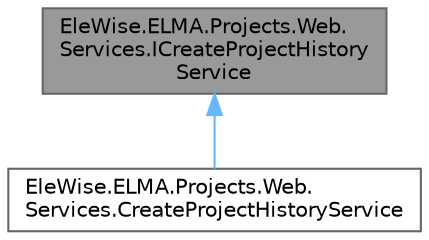 digraph "EleWise.ELMA.Projects.Web.Services.ICreateProjectHistoryService"
{
 // LATEX_PDF_SIZE
  bgcolor="transparent";
  edge [fontname=Helvetica,fontsize=10,labelfontname=Helvetica,labelfontsize=10];
  node [fontname=Helvetica,fontsize=10,shape=box,height=0.2,width=0.4];
  Node1 [id="Node000001",label="EleWise.ELMA.Projects.Web.\lServices.ICreateProjectHistory\lService",height=0.2,width=0.4,color="gray40", fillcolor="grey60", style="filled", fontcolor="black",tooltip="Управление историей создания проектов"];
  Node1 -> Node2 [id="edge1_Node000001_Node000002",dir="back",color="steelblue1",style="solid",tooltip=" "];
  Node2 [id="Node000002",label="EleWise.ELMA.Projects.Web.\lServices.CreateProjectHistoryService",height=0.2,width=0.4,color="gray40", fillcolor="white", style="filled",URL="$class_ele_wise_1_1_e_l_m_a_1_1_projects_1_1_web_1_1_services_1_1_create_project_history_service.html",tooltip=" "];
}
